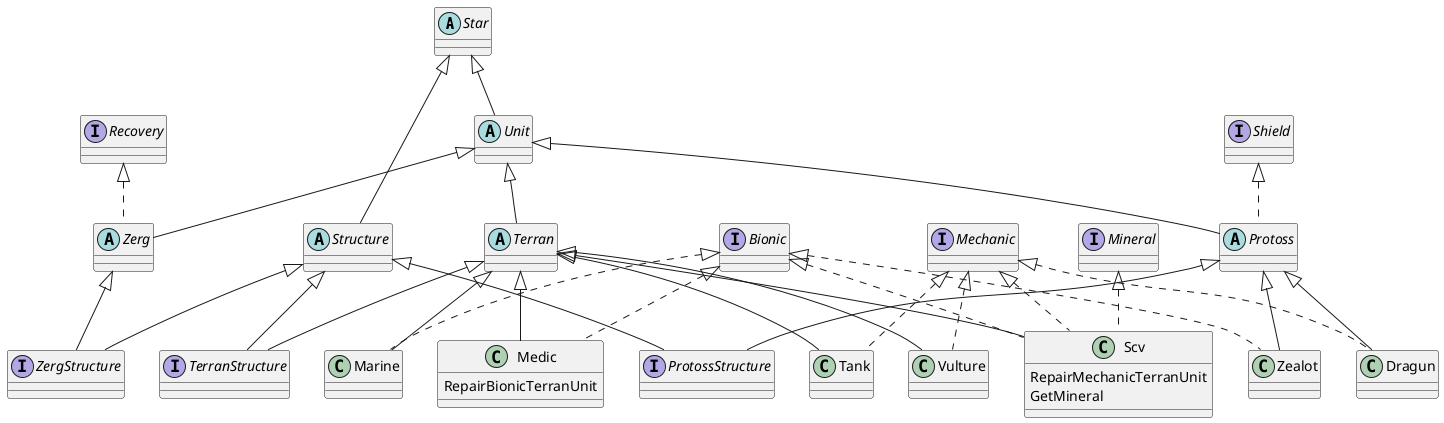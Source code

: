 @startuml starcraft

abstract Star

abstract Zerg extends Unit implements Recovery
abstract Terran extends Unit
abstract Protoss extends Unit implements Shield
abstract Unit extends Star
abstract Structure extends Star
interface TerranStructure extends Terran implements Structure
interface ZergStructure extends Zerg implements Structure
interface ProtossStructure extends Protoss implements Structure
interface Bionic
interface Mechanic
interface Recovery
interface Shield
interface Mineral


class Marine extends Terran implements Bionic
class Medic extends Terran implements Bionic{
    RepairBionicTerranUnit
}
class Tank extends Terran implements Mechanic
class Vulture extends Terran implements Mechanic
class Scv extends Terran implements Bionic, Mechanic, Mineral{
    RepairMechanicTerranUnit
    GetMineral
}

class Zealot extends Protoss implements Bionic
class Dragun extends Protoss implements Mechanic

@enduml